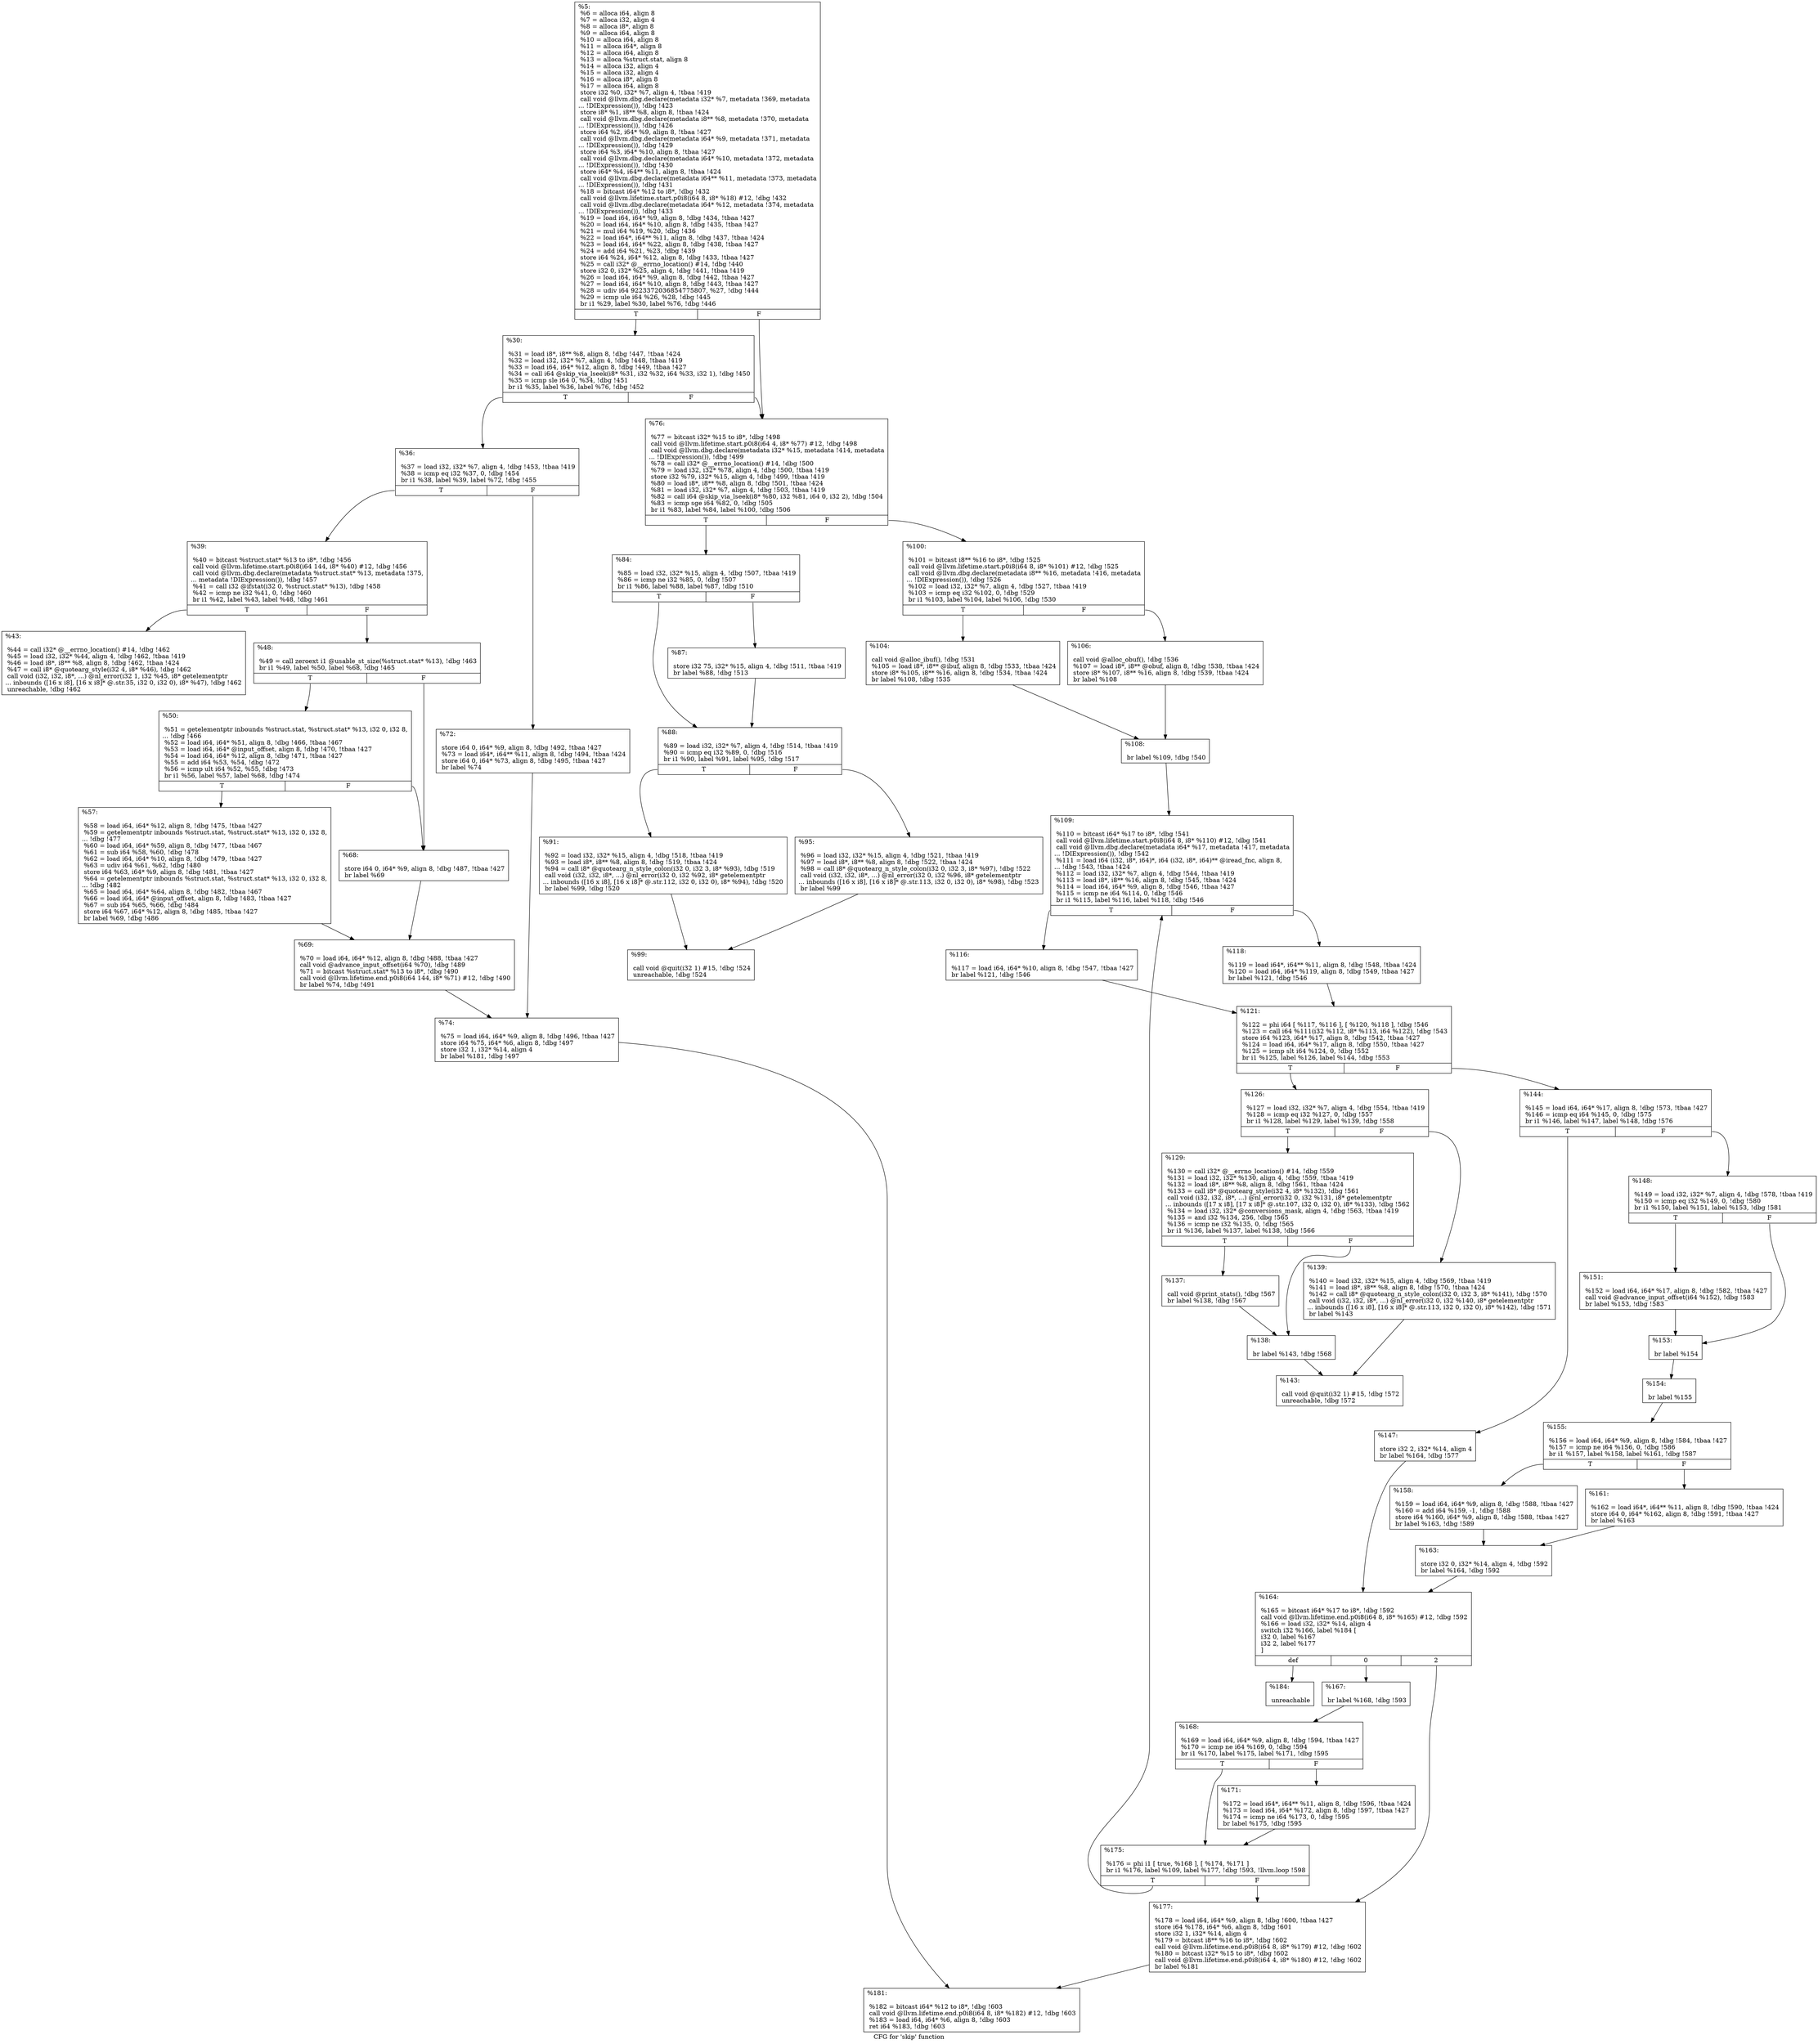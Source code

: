 digraph "CFG for 'skip' function" {
	label="CFG for 'skip' function";

	Node0x24b5c30 [shape=record,label="{%5:\l  %6 = alloca i64, align 8\l  %7 = alloca i32, align 4\l  %8 = alloca i8*, align 8\l  %9 = alloca i64, align 8\l  %10 = alloca i64, align 8\l  %11 = alloca i64*, align 8\l  %12 = alloca i64, align 8\l  %13 = alloca %struct.stat, align 8\l  %14 = alloca i32, align 4\l  %15 = alloca i32, align 4\l  %16 = alloca i8*, align 8\l  %17 = alloca i64, align 8\l  store i32 %0, i32* %7, align 4, !tbaa !419\l  call void @llvm.dbg.declare(metadata i32* %7, metadata !369, metadata\l... !DIExpression()), !dbg !423\l  store i8* %1, i8** %8, align 8, !tbaa !424\l  call void @llvm.dbg.declare(metadata i8** %8, metadata !370, metadata\l... !DIExpression()), !dbg !426\l  store i64 %2, i64* %9, align 8, !tbaa !427\l  call void @llvm.dbg.declare(metadata i64* %9, metadata !371, metadata\l... !DIExpression()), !dbg !429\l  store i64 %3, i64* %10, align 8, !tbaa !427\l  call void @llvm.dbg.declare(metadata i64* %10, metadata !372, metadata\l... !DIExpression()), !dbg !430\l  store i64* %4, i64** %11, align 8, !tbaa !424\l  call void @llvm.dbg.declare(metadata i64** %11, metadata !373, metadata\l... !DIExpression()), !dbg !431\l  %18 = bitcast i64* %12 to i8*, !dbg !432\l  call void @llvm.lifetime.start.p0i8(i64 8, i8* %18) #12, !dbg !432\l  call void @llvm.dbg.declare(metadata i64* %12, metadata !374, metadata\l... !DIExpression()), !dbg !433\l  %19 = load i64, i64* %9, align 8, !dbg !434, !tbaa !427\l  %20 = load i64, i64* %10, align 8, !dbg !435, !tbaa !427\l  %21 = mul i64 %19, %20, !dbg !436\l  %22 = load i64*, i64** %11, align 8, !dbg !437, !tbaa !424\l  %23 = load i64, i64* %22, align 8, !dbg !438, !tbaa !427\l  %24 = add i64 %21, %23, !dbg !439\l  store i64 %24, i64* %12, align 8, !dbg !433, !tbaa !427\l  %25 = call i32* @__errno_location() #14, !dbg !440\l  store i32 0, i32* %25, align 4, !dbg !441, !tbaa !419\l  %26 = load i64, i64* %9, align 8, !dbg !442, !tbaa !427\l  %27 = load i64, i64* %10, align 8, !dbg !443, !tbaa !427\l  %28 = udiv i64 9223372036854775807, %27, !dbg !444\l  %29 = icmp ule i64 %26, %28, !dbg !445\l  br i1 %29, label %30, label %76, !dbg !446\l|{<s0>T|<s1>F}}"];
	Node0x24b5c30:s0 -> Node0x24b73c0;
	Node0x24b5c30:s1 -> Node0x24b7730;
	Node0x24b73c0 [shape=record,label="{%30:\l\l  %31 = load i8*, i8** %8, align 8, !dbg !447, !tbaa !424\l  %32 = load i32, i32* %7, align 4, !dbg !448, !tbaa !419\l  %33 = load i64, i64* %12, align 8, !dbg !449, !tbaa !427\l  %34 = call i64 @skip_via_lseek(i8* %31, i32 %32, i64 %33, i32 1), !dbg !450\l  %35 = icmp sle i64 0, %34, !dbg !451\l  br i1 %35, label %36, label %76, !dbg !452\l|{<s0>T|<s1>F}}"];
	Node0x24b73c0:s0 -> Node0x24b7410;
	Node0x24b73c0:s1 -> Node0x24b7730;
	Node0x24b7410 [shape=record,label="{%36:\l\l  %37 = load i32, i32* %7, align 4, !dbg !453, !tbaa !419\l  %38 = icmp eq i32 %37, 0, !dbg !454\l  br i1 %38, label %39, label %72, !dbg !455\l|{<s0>T|<s1>F}}"];
	Node0x24b7410:s0 -> Node0x24b7460;
	Node0x24b7410:s1 -> Node0x24b7690;
	Node0x24b7460 [shape=record,label="{%39:\l\l  %40 = bitcast %struct.stat* %13 to i8*, !dbg !456\l  call void @llvm.lifetime.start.p0i8(i64 144, i8* %40) #12, !dbg !456\l  call void @llvm.dbg.declare(metadata %struct.stat* %13, metadata !375,\l... metadata !DIExpression()), !dbg !457\l  %41 = call i32 @ifstat(i32 0, %struct.stat* %13), !dbg !458\l  %42 = icmp ne i32 %41, 0, !dbg !460\l  br i1 %42, label %43, label %48, !dbg !461\l|{<s0>T|<s1>F}}"];
	Node0x24b7460:s0 -> Node0x24b74b0;
	Node0x24b7460:s1 -> Node0x24b7500;
	Node0x24b74b0 [shape=record,label="{%43:\l\l  %44 = call i32* @__errno_location() #14, !dbg !462\l  %45 = load i32, i32* %44, align 4, !dbg !462, !tbaa !419\l  %46 = load i8*, i8** %8, align 8, !dbg !462, !tbaa !424\l  %47 = call i8* @quotearg_style(i32 4, i8* %46), !dbg !462\l  call void (i32, i32, i8*, ...) @nl_error(i32 1, i32 %45, i8* getelementptr\l... inbounds ([16 x i8], [16 x i8]* @.str.35, i32 0, i32 0), i8* %47), !dbg !462\l  unreachable, !dbg !462\l}"];
	Node0x24b7500 [shape=record,label="{%48:\l\l  %49 = call zeroext i1 @usable_st_size(%struct.stat* %13), !dbg !463\l  br i1 %49, label %50, label %68, !dbg !465\l|{<s0>T|<s1>F}}"];
	Node0x24b7500:s0 -> Node0x24b7550;
	Node0x24b7500:s1 -> Node0x24b75f0;
	Node0x24b7550 [shape=record,label="{%50:\l\l  %51 = getelementptr inbounds %struct.stat, %struct.stat* %13, i32 0, i32 8,\l... !dbg !466\l  %52 = load i64, i64* %51, align 8, !dbg !466, !tbaa !467\l  %53 = load i64, i64* @input_offset, align 8, !dbg !470, !tbaa !427\l  %54 = load i64, i64* %12, align 8, !dbg !471, !tbaa !427\l  %55 = add i64 %53, %54, !dbg !472\l  %56 = icmp ult i64 %52, %55, !dbg !473\l  br i1 %56, label %57, label %68, !dbg !474\l|{<s0>T|<s1>F}}"];
	Node0x24b7550:s0 -> Node0x24b75a0;
	Node0x24b7550:s1 -> Node0x24b75f0;
	Node0x24b75a0 [shape=record,label="{%57:\l\l  %58 = load i64, i64* %12, align 8, !dbg !475, !tbaa !427\l  %59 = getelementptr inbounds %struct.stat, %struct.stat* %13, i32 0, i32 8,\l... !dbg !477\l  %60 = load i64, i64* %59, align 8, !dbg !477, !tbaa !467\l  %61 = sub i64 %58, %60, !dbg !478\l  %62 = load i64, i64* %10, align 8, !dbg !479, !tbaa !427\l  %63 = udiv i64 %61, %62, !dbg !480\l  store i64 %63, i64* %9, align 8, !dbg !481, !tbaa !427\l  %64 = getelementptr inbounds %struct.stat, %struct.stat* %13, i32 0, i32 8,\l... !dbg !482\l  %65 = load i64, i64* %64, align 8, !dbg !482, !tbaa !467\l  %66 = load i64, i64* @input_offset, align 8, !dbg !483, !tbaa !427\l  %67 = sub i64 %65, %66, !dbg !484\l  store i64 %67, i64* %12, align 8, !dbg !485, !tbaa !427\l  br label %69, !dbg !486\l}"];
	Node0x24b75a0 -> Node0x24b7640;
	Node0x24b75f0 [shape=record,label="{%68:\l\l  store i64 0, i64* %9, align 8, !dbg !487, !tbaa !427\l  br label %69\l}"];
	Node0x24b75f0 -> Node0x24b7640;
	Node0x24b7640 [shape=record,label="{%69:\l\l  %70 = load i64, i64* %12, align 8, !dbg !488, !tbaa !427\l  call void @advance_input_offset(i64 %70), !dbg !489\l  %71 = bitcast %struct.stat* %13 to i8*, !dbg !490\l  call void @llvm.lifetime.end.p0i8(i64 144, i8* %71) #12, !dbg !490\l  br label %74, !dbg !491\l}"];
	Node0x24b7640 -> Node0x24b76e0;
	Node0x24b7690 [shape=record,label="{%72:\l\l  store i64 0, i64* %9, align 8, !dbg !492, !tbaa !427\l  %73 = load i64*, i64** %11, align 8, !dbg !494, !tbaa !424\l  store i64 0, i64* %73, align 8, !dbg !495, !tbaa !427\l  br label %74\l}"];
	Node0x24b7690 -> Node0x24b76e0;
	Node0x24b76e0 [shape=record,label="{%74:\l\l  %75 = load i64, i64* %9, align 8, !dbg !496, !tbaa !427\l  store i64 %75, i64* %6, align 8, !dbg !497\l  store i32 1, i32* %14, align 4\l  br label %181, !dbg !497\l}"];
	Node0x24b76e0 -> Node0x24b82c0;
	Node0x24b7730 [shape=record,label="{%76:\l\l  %77 = bitcast i32* %15 to i8*, !dbg !498\l  call void @llvm.lifetime.start.p0i8(i64 4, i8* %77) #12, !dbg !498\l  call void @llvm.dbg.declare(metadata i32* %15, metadata !414, metadata\l... !DIExpression()), !dbg !499\l  %78 = call i32* @__errno_location() #14, !dbg !500\l  %79 = load i32, i32* %78, align 4, !dbg !500, !tbaa !419\l  store i32 %79, i32* %15, align 4, !dbg !499, !tbaa !419\l  %80 = load i8*, i8** %8, align 8, !dbg !501, !tbaa !424\l  %81 = load i32, i32* %7, align 4, !dbg !503, !tbaa !419\l  %82 = call i64 @skip_via_lseek(i8* %80, i32 %81, i64 0, i32 2), !dbg !504\l  %83 = icmp sge i64 %82, 0, !dbg !505\l  br i1 %83, label %84, label %100, !dbg !506\l|{<s0>T|<s1>F}}"];
	Node0x24b7730:s0 -> Node0x24b7780;
	Node0x24b7730:s1 -> Node0x24b7960;
	Node0x24b7780 [shape=record,label="{%84:\l\l  %85 = load i32, i32* %15, align 4, !dbg !507, !tbaa !419\l  %86 = icmp ne i32 %85, 0, !dbg !507\l  br i1 %86, label %88, label %87, !dbg !510\l|{<s0>T|<s1>F}}"];
	Node0x24b7780:s0 -> Node0x24b7820;
	Node0x24b7780:s1 -> Node0x24b77d0;
	Node0x24b77d0 [shape=record,label="{%87:\l\l  store i32 75, i32* %15, align 4, !dbg !511, !tbaa !419\l  br label %88, !dbg !513\l}"];
	Node0x24b77d0 -> Node0x24b7820;
	Node0x24b7820 [shape=record,label="{%88:\l\l  %89 = load i32, i32* %7, align 4, !dbg !514, !tbaa !419\l  %90 = icmp eq i32 %89, 0, !dbg !516\l  br i1 %90, label %91, label %95, !dbg !517\l|{<s0>T|<s1>F}}"];
	Node0x24b7820:s0 -> Node0x24b7870;
	Node0x24b7820:s1 -> Node0x24b78c0;
	Node0x24b7870 [shape=record,label="{%91:\l\l  %92 = load i32, i32* %15, align 4, !dbg !518, !tbaa !419\l  %93 = load i8*, i8** %8, align 8, !dbg !519, !tbaa !424\l  %94 = call i8* @quotearg_n_style_colon(i32 0, i32 3, i8* %93), !dbg !519\l  call void (i32, i32, i8*, ...) @nl_error(i32 0, i32 %92, i8* getelementptr\l... inbounds ([16 x i8], [16 x i8]* @.str.112, i32 0, i32 0), i8* %94), !dbg !520\l  br label %99, !dbg !520\l}"];
	Node0x24b7870 -> Node0x24b7910;
	Node0x24b78c0 [shape=record,label="{%95:\l\l  %96 = load i32, i32* %15, align 4, !dbg !521, !tbaa !419\l  %97 = load i8*, i8** %8, align 8, !dbg !522, !tbaa !424\l  %98 = call i8* @quotearg_n_style_colon(i32 0, i32 3, i8* %97), !dbg !522\l  call void (i32, i32, i8*, ...) @nl_error(i32 0, i32 %96, i8* getelementptr\l... inbounds ([16 x i8], [16 x i8]* @.str.113, i32 0, i32 0), i8* %98), !dbg !523\l  br label %99\l}"];
	Node0x24b78c0 -> Node0x24b7910;
	Node0x24b7910 [shape=record,label="{%99:\l\l  call void @quit(i32 1) #15, !dbg !524\l  unreachable, !dbg !524\l}"];
	Node0x24b7960 [shape=record,label="{%100:\l\l  %101 = bitcast i8** %16 to i8*, !dbg !525\l  call void @llvm.lifetime.start.p0i8(i64 8, i8* %101) #12, !dbg !525\l  call void @llvm.dbg.declare(metadata i8** %16, metadata !416, metadata\l... !DIExpression()), !dbg !526\l  %102 = load i32, i32* %7, align 4, !dbg !527, !tbaa !419\l  %103 = icmp eq i32 %102, 0, !dbg !529\l  br i1 %103, label %104, label %106, !dbg !530\l|{<s0>T|<s1>F}}"];
	Node0x24b7960:s0 -> Node0x24b79b0;
	Node0x24b7960:s1 -> Node0x24b7a00;
	Node0x24b79b0 [shape=record,label="{%104:\l\l  call void @alloc_ibuf(), !dbg !531\l  %105 = load i8*, i8** @ibuf, align 8, !dbg !533, !tbaa !424\l  store i8* %105, i8** %16, align 8, !dbg !534, !tbaa !424\l  br label %108, !dbg !535\l}"];
	Node0x24b79b0 -> Node0x24b7a50;
	Node0x24b7a00 [shape=record,label="{%106:\l\l  call void @alloc_obuf(), !dbg !536\l  %107 = load i8*, i8** @obuf, align 8, !dbg !538, !tbaa !424\l  store i8* %107, i8** %16, align 8, !dbg !539, !tbaa !424\l  br label %108\l}"];
	Node0x24b7a00 -> Node0x24b7a50;
	Node0x24b7a50 [shape=record,label="{%108:\l\l  br label %109, !dbg !540\l}"];
	Node0x24b7a50 -> Node0x24b7aa0;
	Node0x24b7aa0 [shape=record,label="{%109:\l\l  %110 = bitcast i64* %17 to i8*, !dbg !541\l  call void @llvm.lifetime.start.p0i8(i64 8, i8* %110) #12, !dbg !541\l  call void @llvm.dbg.declare(metadata i64* %17, metadata !417, metadata\l... !DIExpression()), !dbg !542\l  %111 = load i64 (i32, i8*, i64)*, i64 (i32, i8*, i64)** @iread_fnc, align 8,\l... !dbg !543, !tbaa !424\l  %112 = load i32, i32* %7, align 4, !dbg !544, !tbaa !419\l  %113 = load i8*, i8** %16, align 8, !dbg !545, !tbaa !424\l  %114 = load i64, i64* %9, align 8, !dbg !546, !tbaa !427\l  %115 = icmp ne i64 %114, 0, !dbg !546\l  br i1 %115, label %116, label %118, !dbg !546\l|{<s0>T|<s1>F}}"];
	Node0x24b7aa0:s0 -> Node0x24b7af0;
	Node0x24b7aa0:s1 -> Node0x24b7b40;
	Node0x24b7af0 [shape=record,label="{%116:\l\l  %117 = load i64, i64* %10, align 8, !dbg !547, !tbaa !427\l  br label %121, !dbg !546\l}"];
	Node0x24b7af0 -> Node0x24b7b90;
	Node0x24b7b40 [shape=record,label="{%118:\l\l  %119 = load i64*, i64** %11, align 8, !dbg !548, !tbaa !424\l  %120 = load i64, i64* %119, align 8, !dbg !549, !tbaa !427\l  br label %121, !dbg !546\l}"];
	Node0x24b7b40 -> Node0x24b7b90;
	Node0x24b7b90 [shape=record,label="{%121:\l\l  %122 = phi i64 [ %117, %116 ], [ %120, %118 ], !dbg !546\l  %123 = call i64 %111(i32 %112, i8* %113, i64 %122), !dbg !543\l  store i64 %123, i64* %17, align 8, !dbg !542, !tbaa !427\l  %124 = load i64, i64* %17, align 8, !dbg !550, !tbaa !427\l  %125 = icmp slt i64 %124, 0, !dbg !552\l  br i1 %125, label %126, label %144, !dbg !553\l|{<s0>T|<s1>F}}"];
	Node0x24b7b90:s0 -> Node0x24b7be0;
	Node0x24b7b90:s1 -> Node0x24b7dc0;
	Node0x24b7be0 [shape=record,label="{%126:\l\l  %127 = load i32, i32* %7, align 4, !dbg !554, !tbaa !419\l  %128 = icmp eq i32 %127, 0, !dbg !557\l  br i1 %128, label %129, label %139, !dbg !558\l|{<s0>T|<s1>F}}"];
	Node0x24b7be0:s0 -> Node0x24b7c30;
	Node0x24b7be0:s1 -> Node0x24b7d20;
	Node0x24b7c30 [shape=record,label="{%129:\l\l  %130 = call i32* @__errno_location() #14, !dbg !559\l  %131 = load i32, i32* %130, align 4, !dbg !559, !tbaa !419\l  %132 = load i8*, i8** %8, align 8, !dbg !561, !tbaa !424\l  %133 = call i8* @quotearg_style(i32 4, i8* %132), !dbg !561\l  call void (i32, i32, i8*, ...) @nl_error(i32 0, i32 %131, i8* getelementptr\l... inbounds ([17 x i8], [17 x i8]* @.str.107, i32 0, i32 0), i8* %133), !dbg !562\l  %134 = load i32, i32* @conversions_mask, align 4, !dbg !563, !tbaa !419\l  %135 = and i32 %134, 256, !dbg !565\l  %136 = icmp ne i32 %135, 0, !dbg !565\l  br i1 %136, label %137, label %138, !dbg !566\l|{<s0>T|<s1>F}}"];
	Node0x24b7c30:s0 -> Node0x24b7c80;
	Node0x24b7c30:s1 -> Node0x24b7cd0;
	Node0x24b7c80 [shape=record,label="{%137:\l\l  call void @print_stats(), !dbg !567\l  br label %138, !dbg !567\l}"];
	Node0x24b7c80 -> Node0x24b7cd0;
	Node0x24b7cd0 [shape=record,label="{%138:\l\l  br label %143, !dbg !568\l}"];
	Node0x24b7cd0 -> Node0x24b7d70;
	Node0x24b7d20 [shape=record,label="{%139:\l\l  %140 = load i32, i32* %15, align 4, !dbg !569, !tbaa !419\l  %141 = load i8*, i8** %8, align 8, !dbg !570, !tbaa !424\l  %142 = call i8* @quotearg_n_style_colon(i32 0, i32 3, i8* %141), !dbg !570\l  call void (i32, i32, i8*, ...) @nl_error(i32 0, i32 %140, i8* getelementptr\l... inbounds ([16 x i8], [16 x i8]* @.str.113, i32 0, i32 0), i8* %142), !dbg !571\l  br label %143\l}"];
	Node0x24b7d20 -> Node0x24b7d70;
	Node0x24b7d70 [shape=record,label="{%143:\l\l  call void @quit(i32 1) #15, !dbg !572\l  unreachable, !dbg !572\l}"];
	Node0x24b7dc0 [shape=record,label="{%144:\l\l  %145 = load i64, i64* %17, align 8, !dbg !573, !tbaa !427\l  %146 = icmp eq i64 %145, 0, !dbg !575\l  br i1 %146, label %147, label %148, !dbg !576\l|{<s0>T|<s1>F}}"];
	Node0x24b7dc0:s0 -> Node0x24b7e10;
	Node0x24b7dc0:s1 -> Node0x24b7e60;
	Node0x24b7e10 [shape=record,label="{%147:\l\l  store i32 2, i32* %14, align 4\l  br label %164, !dbg !577\l}"];
	Node0x24b7e10 -> Node0x24b80e0;
	Node0x24b7e60 [shape=record,label="{%148:\l\l  %149 = load i32, i32* %7, align 4, !dbg !578, !tbaa !419\l  %150 = icmp eq i32 %149, 0, !dbg !580\l  br i1 %150, label %151, label %153, !dbg !581\l|{<s0>T|<s1>F}}"];
	Node0x24b7e60:s0 -> Node0x24b7eb0;
	Node0x24b7e60:s1 -> Node0x24b7f00;
	Node0x24b7eb0 [shape=record,label="{%151:\l\l  %152 = load i64, i64* %17, align 8, !dbg !582, !tbaa !427\l  call void @advance_input_offset(i64 %152), !dbg !583\l  br label %153, !dbg !583\l}"];
	Node0x24b7eb0 -> Node0x24b7f00;
	Node0x24b7f00 [shape=record,label="{%153:\l\l  br label %154\l}"];
	Node0x24b7f00 -> Node0x24b7f50;
	Node0x24b7f50 [shape=record,label="{%154:\l\l  br label %155\l}"];
	Node0x24b7f50 -> Node0x24b7fa0;
	Node0x24b7fa0 [shape=record,label="{%155:\l\l  %156 = load i64, i64* %9, align 8, !dbg !584, !tbaa !427\l  %157 = icmp ne i64 %156, 0, !dbg !586\l  br i1 %157, label %158, label %161, !dbg !587\l|{<s0>T|<s1>F}}"];
	Node0x24b7fa0:s0 -> Node0x24b7ff0;
	Node0x24b7fa0:s1 -> Node0x24b8040;
	Node0x24b7ff0 [shape=record,label="{%158:\l\l  %159 = load i64, i64* %9, align 8, !dbg !588, !tbaa !427\l  %160 = add i64 %159, -1, !dbg !588\l  store i64 %160, i64* %9, align 8, !dbg !588, !tbaa !427\l  br label %163, !dbg !589\l}"];
	Node0x24b7ff0 -> Node0x24b8090;
	Node0x24b8040 [shape=record,label="{%161:\l\l  %162 = load i64*, i64** %11, align 8, !dbg !590, !tbaa !424\l  store i64 0, i64* %162, align 8, !dbg !591, !tbaa !427\l  br label %163\l}"];
	Node0x24b8040 -> Node0x24b8090;
	Node0x24b8090 [shape=record,label="{%163:\l\l  store i32 0, i32* %14, align 4, !dbg !592\l  br label %164, !dbg !592\l}"];
	Node0x24b8090 -> Node0x24b80e0;
	Node0x24b80e0 [shape=record,label="{%164:\l\l  %165 = bitcast i64* %17 to i8*, !dbg !592\l  call void @llvm.lifetime.end.p0i8(i64 8, i8* %165) #12, !dbg !592\l  %166 = load i32, i32* %14, align 4\l  switch i32 %166, label %184 [\l    i32 0, label %167\l    i32 2, label %177\l  ]\l|{<s0>def|<s1>0|<s2>2}}"];
	Node0x24b80e0:s0 -> Node0x24b8310;
	Node0x24b80e0:s1 -> Node0x24b8130;
	Node0x24b80e0:s2 -> Node0x24b8270;
	Node0x24b8130 [shape=record,label="{%167:\l\l  br label %168, !dbg !593\l}"];
	Node0x24b8130 -> Node0x24b8180;
	Node0x24b8180 [shape=record,label="{%168:\l\l  %169 = load i64, i64* %9, align 8, !dbg !594, !tbaa !427\l  %170 = icmp ne i64 %169, 0, !dbg !594\l  br i1 %170, label %175, label %171, !dbg !595\l|{<s0>T|<s1>F}}"];
	Node0x24b8180:s0 -> Node0x24b8220;
	Node0x24b8180:s1 -> Node0x24b81d0;
	Node0x24b81d0 [shape=record,label="{%171:\l\l  %172 = load i64*, i64** %11, align 8, !dbg !596, !tbaa !424\l  %173 = load i64, i64* %172, align 8, !dbg !597, !tbaa !427\l  %174 = icmp ne i64 %173, 0, !dbg !595\l  br label %175, !dbg !595\l}"];
	Node0x24b81d0 -> Node0x24b8220;
	Node0x24b8220 [shape=record,label="{%175:\l\l  %176 = phi i1 [ true, %168 ], [ %174, %171 ]\l  br i1 %176, label %109, label %177, !dbg !593, !llvm.loop !598\l|{<s0>T|<s1>F}}"];
	Node0x24b8220:s0 -> Node0x24b7aa0;
	Node0x24b8220:s1 -> Node0x24b8270;
	Node0x24b8270 [shape=record,label="{%177:\l\l  %178 = load i64, i64* %9, align 8, !dbg !600, !tbaa !427\l  store i64 %178, i64* %6, align 8, !dbg !601\l  store i32 1, i32* %14, align 4\l  %179 = bitcast i8** %16 to i8*, !dbg !602\l  call void @llvm.lifetime.end.p0i8(i64 8, i8* %179) #12, !dbg !602\l  %180 = bitcast i32* %15 to i8*, !dbg !602\l  call void @llvm.lifetime.end.p0i8(i64 4, i8* %180) #12, !dbg !602\l  br label %181\l}"];
	Node0x24b8270 -> Node0x24b82c0;
	Node0x24b82c0 [shape=record,label="{%181:\l\l  %182 = bitcast i64* %12 to i8*, !dbg !603\l  call void @llvm.lifetime.end.p0i8(i64 8, i8* %182) #12, !dbg !603\l  %183 = load i64, i64* %6, align 8, !dbg !603\l  ret i64 %183, !dbg !603\l}"];
	Node0x24b8310 [shape=record,label="{%184:\l\l  unreachable\l}"];
}

